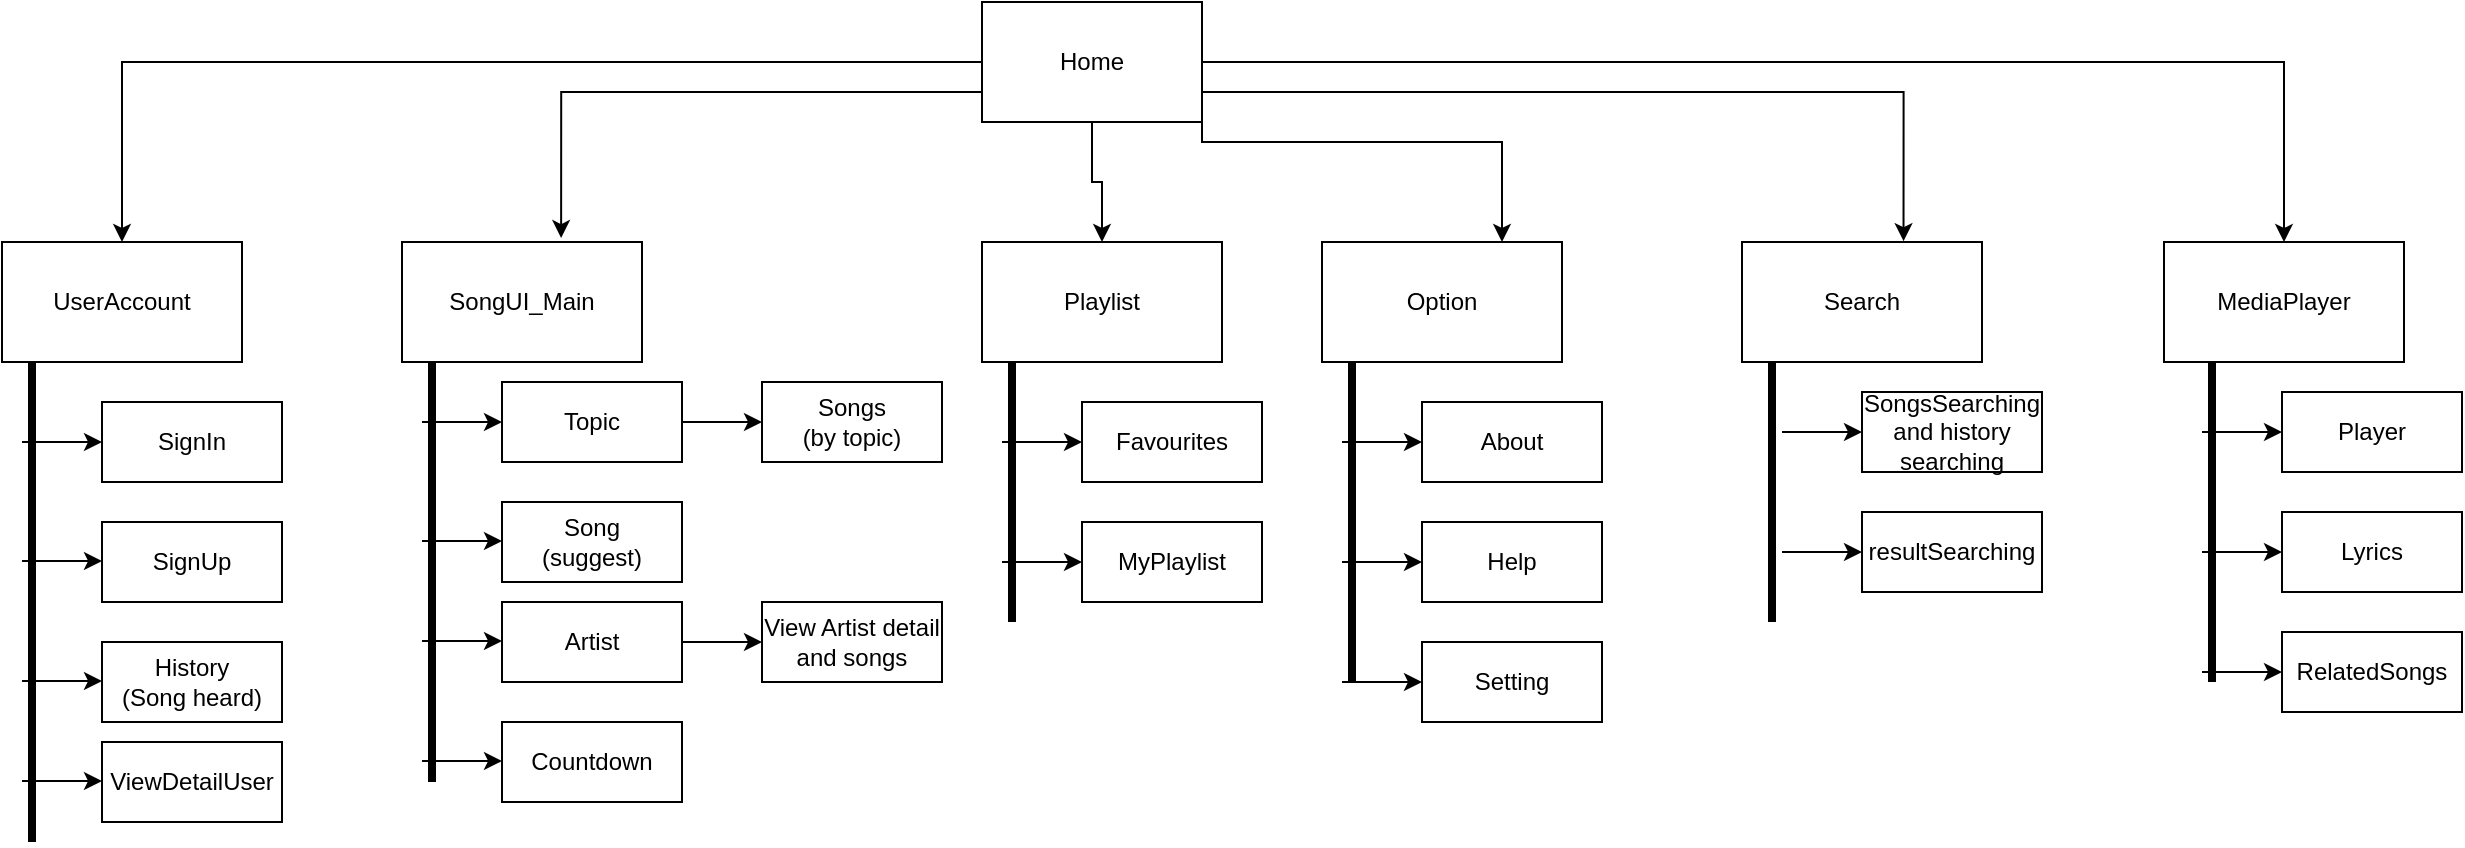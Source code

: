 <mxfile version="22.1.0" type="github">
  <diagram name="Trang-1" id="TB-TSbUflxnINI4-gjFs">
    <mxGraphModel dx="1246" dy="567" grid="1" gridSize="10" guides="1" tooltips="1" connect="1" arrows="1" fold="1" page="1" pageScale="1" pageWidth="827" pageHeight="1169" math="0" shadow="0">
      <root>
        <mxCell id="0" />
        <mxCell id="1" parent="0" />
        <mxCell id="_nihxM8QspvZwdhKKyKP-82" style="edgeStyle=orthogonalEdgeStyle;rounded=0;orthogonalLoop=1;jettySize=auto;html=1;exitX=1;exitY=0.5;exitDx=0;exitDy=0;entryX=0.5;entryY=0;entryDx=0;entryDy=0;" edge="1" parent="1" source="_nihxM8QspvZwdhKKyKP-1" target="_nihxM8QspvZwdhKKyKP-55">
          <mxGeometry relative="1" as="geometry" />
        </mxCell>
        <mxCell id="_nihxM8QspvZwdhKKyKP-84" style="edgeStyle=orthogonalEdgeStyle;rounded=0;orthogonalLoop=1;jettySize=auto;html=1;exitX=1;exitY=1;exitDx=0;exitDy=0;entryX=0.75;entryY=0;entryDx=0;entryDy=0;" edge="1" parent="1" source="_nihxM8QspvZwdhKKyKP-1" target="_nihxM8QspvZwdhKKyKP-5">
          <mxGeometry relative="1" as="geometry">
            <Array as="points">
              <mxPoint x="640" y="70" />
              <mxPoint x="790" y="70" />
            </Array>
          </mxGeometry>
        </mxCell>
        <mxCell id="_nihxM8QspvZwdhKKyKP-85" style="edgeStyle=orthogonalEdgeStyle;rounded=0;orthogonalLoop=1;jettySize=auto;html=1;exitX=0.5;exitY=1;exitDx=0;exitDy=0;entryX=0.5;entryY=0;entryDx=0;entryDy=0;" edge="1" parent="1" source="_nihxM8QspvZwdhKKyKP-1" target="_nihxM8QspvZwdhKKyKP-4">
          <mxGeometry relative="1" as="geometry" />
        </mxCell>
        <mxCell id="_nihxM8QspvZwdhKKyKP-90" style="edgeStyle=orthogonalEdgeStyle;rounded=0;orthogonalLoop=1;jettySize=auto;html=1;exitX=0;exitY=0.5;exitDx=0;exitDy=0;entryX=0.5;entryY=0;entryDx=0;entryDy=0;" edge="1" parent="1" source="_nihxM8QspvZwdhKKyKP-1" target="_nihxM8QspvZwdhKKyKP-2">
          <mxGeometry relative="1" as="geometry" />
        </mxCell>
        <mxCell id="_nihxM8QspvZwdhKKyKP-1" value="Home&lt;br&gt;" style="rounded=0;whiteSpace=wrap;html=1;" vertex="1" parent="1">
          <mxGeometry x="530" width="110" height="60" as="geometry" />
        </mxCell>
        <mxCell id="_nihxM8QspvZwdhKKyKP-2" value="UserAccount&lt;br&gt;" style="rounded=0;whiteSpace=wrap;html=1;" vertex="1" parent="1">
          <mxGeometry x="40" y="120" width="120" height="60" as="geometry" />
        </mxCell>
        <mxCell id="_nihxM8QspvZwdhKKyKP-3" value="SongUI_Main" style="rounded=0;whiteSpace=wrap;html=1;" vertex="1" parent="1">
          <mxGeometry x="240" y="120" width="120" height="60" as="geometry" />
        </mxCell>
        <mxCell id="_nihxM8QspvZwdhKKyKP-4" value="Playlist" style="rounded=0;whiteSpace=wrap;html=1;" vertex="1" parent="1">
          <mxGeometry x="530" y="120" width="120" height="60" as="geometry" />
        </mxCell>
        <mxCell id="_nihxM8QspvZwdhKKyKP-5" value="Option" style="rounded=0;whiteSpace=wrap;html=1;" vertex="1" parent="1">
          <mxGeometry x="700" y="120" width="120" height="60" as="geometry" />
        </mxCell>
        <mxCell id="_nihxM8QspvZwdhKKyKP-6" value="" style="line;strokeWidth=4;direction=south;html=1;perimeter=backbonePerimeter;points=[];outlineConnect=0;" vertex="1" parent="1">
          <mxGeometry x="50" y="180" width="10" height="240" as="geometry" />
        </mxCell>
        <mxCell id="_nihxM8QspvZwdhKKyKP-7" value="" style="endArrow=classic;html=1;rounded=0;" edge="1" parent="1">
          <mxGeometry width="50" height="50" relative="1" as="geometry">
            <mxPoint x="50" y="220" as="sourcePoint" />
            <mxPoint x="90" y="220" as="targetPoint" />
          </mxGeometry>
        </mxCell>
        <mxCell id="_nihxM8QspvZwdhKKyKP-8" value="SignIn&lt;br&gt;" style="rounded=0;whiteSpace=wrap;html=1;" vertex="1" parent="1">
          <mxGeometry x="90" y="200" width="90" height="40" as="geometry" />
        </mxCell>
        <mxCell id="_nihxM8QspvZwdhKKyKP-9" value="" style="endArrow=classic;html=1;rounded=0;" edge="1" parent="1">
          <mxGeometry width="50" height="50" relative="1" as="geometry">
            <mxPoint x="50" y="279.5" as="sourcePoint" />
            <mxPoint x="90" y="279.5" as="targetPoint" />
            <Array as="points">
              <mxPoint x="70" y="279.5" />
            </Array>
          </mxGeometry>
        </mxCell>
        <mxCell id="_nihxM8QspvZwdhKKyKP-10" value="SignUp&lt;br&gt;" style="rounded=0;whiteSpace=wrap;html=1;" vertex="1" parent="1">
          <mxGeometry x="90" y="260" width="90" height="40" as="geometry" />
        </mxCell>
        <mxCell id="_nihxM8QspvZwdhKKyKP-12" value="" style="endArrow=classic;html=1;rounded=0;" edge="1" parent="1">
          <mxGeometry width="50" height="50" relative="1" as="geometry">
            <mxPoint x="50" y="339.5" as="sourcePoint" />
            <mxPoint x="90" y="339.5" as="targetPoint" />
            <Array as="points">
              <mxPoint x="70" y="339.5" />
            </Array>
          </mxGeometry>
        </mxCell>
        <mxCell id="_nihxM8QspvZwdhKKyKP-13" value="History&lt;br&gt;(Song heard)" style="rounded=0;whiteSpace=wrap;html=1;" vertex="1" parent="1">
          <mxGeometry x="90" y="320" width="90" height="40" as="geometry" />
        </mxCell>
        <mxCell id="_nihxM8QspvZwdhKKyKP-14" value="" style="endArrow=classic;html=1;rounded=0;" edge="1" parent="1">
          <mxGeometry width="50" height="50" relative="1" as="geometry">
            <mxPoint x="50" y="389.5" as="sourcePoint" />
            <mxPoint x="90" y="389.5" as="targetPoint" />
            <Array as="points">
              <mxPoint x="70" y="389.5" />
            </Array>
          </mxGeometry>
        </mxCell>
        <mxCell id="_nihxM8QspvZwdhKKyKP-15" value="ViewDetailUser" style="rounded=0;whiteSpace=wrap;html=1;" vertex="1" parent="1">
          <mxGeometry x="90" y="370" width="90" height="40" as="geometry" />
        </mxCell>
        <mxCell id="_nihxM8QspvZwdhKKyKP-16" value="" style="line;strokeWidth=4;direction=south;html=1;perimeter=backbonePerimeter;points=[];outlineConnect=0;" vertex="1" parent="1">
          <mxGeometry x="250" y="180" width="10" height="210" as="geometry" />
        </mxCell>
        <mxCell id="_nihxM8QspvZwdhKKyKP-17" value="" style="endArrow=classic;html=1;rounded=0;" edge="1" parent="1">
          <mxGeometry width="50" height="50" relative="1" as="geometry">
            <mxPoint x="250" y="210" as="sourcePoint" />
            <mxPoint x="290" y="210" as="targetPoint" />
          </mxGeometry>
        </mxCell>
        <mxCell id="_nihxM8QspvZwdhKKyKP-18" value="Topic" style="rounded=0;whiteSpace=wrap;html=1;" vertex="1" parent="1">
          <mxGeometry x="290" y="190" width="90" height="40" as="geometry" />
        </mxCell>
        <mxCell id="_nihxM8QspvZwdhKKyKP-19" value="" style="endArrow=classic;html=1;rounded=0;" edge="1" parent="1">
          <mxGeometry width="50" height="50" relative="1" as="geometry">
            <mxPoint x="250" y="269.5" as="sourcePoint" />
            <mxPoint x="290" y="269.5" as="targetPoint" />
            <Array as="points">
              <mxPoint x="270" y="269.5" />
            </Array>
          </mxGeometry>
        </mxCell>
        <mxCell id="_nihxM8QspvZwdhKKyKP-20" value="Song&lt;br&gt;(suggest)" style="rounded=0;whiteSpace=wrap;html=1;" vertex="1" parent="1">
          <mxGeometry x="290" y="250" width="90" height="40" as="geometry" />
        </mxCell>
        <mxCell id="_nihxM8QspvZwdhKKyKP-21" value="" style="endArrow=classic;html=1;rounded=0;" edge="1" parent="1">
          <mxGeometry width="50" height="50" relative="1" as="geometry">
            <mxPoint x="250" y="319.5" as="sourcePoint" />
            <mxPoint x="290" y="319.5" as="targetPoint" />
            <Array as="points">
              <mxPoint x="270" y="319.5" />
            </Array>
          </mxGeometry>
        </mxCell>
        <mxCell id="_nihxM8QspvZwdhKKyKP-22" value="Artist" style="rounded=0;whiteSpace=wrap;html=1;" vertex="1" parent="1">
          <mxGeometry x="290" y="300" width="90" height="40" as="geometry" />
        </mxCell>
        <mxCell id="_nihxM8QspvZwdhKKyKP-23" value="" style="endArrow=classic;html=1;rounded=0;" edge="1" parent="1">
          <mxGeometry width="50" height="50" relative="1" as="geometry">
            <mxPoint x="250" y="379.5" as="sourcePoint" />
            <mxPoint x="290" y="379.5" as="targetPoint" />
            <Array as="points">
              <mxPoint x="270" y="379.5" />
            </Array>
          </mxGeometry>
        </mxCell>
        <mxCell id="_nihxM8QspvZwdhKKyKP-24" value="Countdown" style="rounded=0;whiteSpace=wrap;html=1;" vertex="1" parent="1">
          <mxGeometry x="290" y="360" width="90" height="40" as="geometry" />
        </mxCell>
        <mxCell id="_nihxM8QspvZwdhKKyKP-25" value="" style="line;strokeWidth=4;direction=south;html=1;perimeter=backbonePerimeter;points=[];outlineConnect=0;" vertex="1" parent="1">
          <mxGeometry x="540" y="180" width="10" height="130" as="geometry" />
        </mxCell>
        <mxCell id="_nihxM8QspvZwdhKKyKP-26" value="" style="endArrow=classic;html=1;rounded=0;" edge="1" parent="1">
          <mxGeometry width="50" height="50" relative="1" as="geometry">
            <mxPoint x="540" y="220" as="sourcePoint" />
            <mxPoint x="580" y="220" as="targetPoint" />
          </mxGeometry>
        </mxCell>
        <mxCell id="_nihxM8QspvZwdhKKyKP-27" value="Favourites" style="rounded=0;whiteSpace=wrap;html=1;" vertex="1" parent="1">
          <mxGeometry x="580" y="200" width="90" height="40" as="geometry" />
        </mxCell>
        <mxCell id="_nihxM8QspvZwdhKKyKP-28" value="" style="endArrow=classic;html=1;rounded=0;" edge="1" parent="1">
          <mxGeometry width="50" height="50" relative="1" as="geometry">
            <mxPoint x="540" y="280" as="sourcePoint" />
            <mxPoint x="580" y="280" as="targetPoint" />
          </mxGeometry>
        </mxCell>
        <mxCell id="_nihxM8QspvZwdhKKyKP-29" value="MyPlaylist" style="rounded=0;whiteSpace=wrap;html=1;" vertex="1" parent="1">
          <mxGeometry x="580" y="260" width="90" height="40" as="geometry" />
        </mxCell>
        <mxCell id="_nihxM8QspvZwdhKKyKP-30" value="" style="line;strokeWidth=4;direction=south;html=1;perimeter=backbonePerimeter;points=[];outlineConnect=0;" vertex="1" parent="1">
          <mxGeometry x="710" y="180" width="10" height="160" as="geometry" />
        </mxCell>
        <mxCell id="_nihxM8QspvZwdhKKyKP-31" value="" style="endArrow=classic;html=1;rounded=0;" edge="1" parent="1">
          <mxGeometry width="50" height="50" relative="1" as="geometry">
            <mxPoint x="710" y="220" as="sourcePoint" />
            <mxPoint x="750" y="220" as="targetPoint" />
          </mxGeometry>
        </mxCell>
        <mxCell id="_nihxM8QspvZwdhKKyKP-32" value="About" style="rounded=0;whiteSpace=wrap;html=1;" vertex="1" parent="1">
          <mxGeometry x="750" y="200" width="90" height="40" as="geometry" />
        </mxCell>
        <mxCell id="_nihxM8QspvZwdhKKyKP-33" value="" style="endArrow=classic;html=1;rounded=0;" edge="1" parent="1">
          <mxGeometry width="50" height="50" relative="1" as="geometry">
            <mxPoint x="710" y="280" as="sourcePoint" />
            <mxPoint x="750" y="280" as="targetPoint" />
          </mxGeometry>
        </mxCell>
        <mxCell id="_nihxM8QspvZwdhKKyKP-34" value="Help" style="rounded=0;whiteSpace=wrap;html=1;" vertex="1" parent="1">
          <mxGeometry x="750" y="260" width="90" height="40" as="geometry" />
        </mxCell>
        <mxCell id="_nihxM8QspvZwdhKKyKP-35" value="" style="endArrow=classic;html=1;rounded=0;" edge="1" parent="1">
          <mxGeometry width="50" height="50" relative="1" as="geometry">
            <mxPoint x="710" y="340" as="sourcePoint" />
            <mxPoint x="750" y="340" as="targetPoint" />
          </mxGeometry>
        </mxCell>
        <mxCell id="_nihxM8QspvZwdhKKyKP-36" value="Setting" style="rounded=0;whiteSpace=wrap;html=1;" vertex="1" parent="1">
          <mxGeometry x="750" y="320" width="90" height="40" as="geometry" />
        </mxCell>
        <mxCell id="_nihxM8QspvZwdhKKyKP-37" value="" style="endArrow=classic;html=1;rounded=0;" edge="1" parent="1">
          <mxGeometry width="50" height="50" relative="1" as="geometry">
            <mxPoint x="380" y="320" as="sourcePoint" />
            <mxPoint x="420" y="320" as="targetPoint" />
          </mxGeometry>
        </mxCell>
        <mxCell id="_nihxM8QspvZwdhKKyKP-38" value="View Artist detail and songs&lt;br&gt;" style="rounded=0;whiteSpace=wrap;html=1;" vertex="1" parent="1">
          <mxGeometry x="420" y="300" width="90" height="40" as="geometry" />
        </mxCell>
        <mxCell id="_nihxM8QspvZwdhKKyKP-39" value="" style="endArrow=classic;html=1;rounded=0;" edge="1" parent="1">
          <mxGeometry width="50" height="50" relative="1" as="geometry">
            <mxPoint x="380" y="210" as="sourcePoint" />
            <mxPoint x="420" y="210" as="targetPoint" />
          </mxGeometry>
        </mxCell>
        <mxCell id="_nihxM8QspvZwdhKKyKP-40" value="Songs&lt;br&gt;(by topic)" style="rounded=0;whiteSpace=wrap;html=1;" vertex="1" parent="1">
          <mxGeometry x="420" y="190" width="90" height="40" as="geometry" />
        </mxCell>
        <mxCell id="_nihxM8QspvZwdhKKyKP-41" value="Search&lt;br&gt;" style="rounded=0;whiteSpace=wrap;html=1;" vertex="1" parent="1">
          <mxGeometry x="910" y="120" width="120" height="60" as="geometry" />
        </mxCell>
        <mxCell id="_nihxM8QspvZwdhKKyKP-50" value="" style="endArrow=classic;html=1;rounded=0;" edge="1" parent="1">
          <mxGeometry width="50" height="50" relative="1" as="geometry">
            <mxPoint x="930" y="215" as="sourcePoint" />
            <mxPoint x="970" y="215" as="targetPoint" />
          </mxGeometry>
        </mxCell>
        <mxCell id="_nihxM8QspvZwdhKKyKP-51" value="SongsSearching&lt;br&gt;and history searching" style="rounded=0;whiteSpace=wrap;html=1;" vertex="1" parent="1">
          <mxGeometry x="970" y="195" width="90" height="40" as="geometry" />
        </mxCell>
        <mxCell id="_nihxM8QspvZwdhKKyKP-52" value="" style="endArrow=classic;html=1;rounded=0;" edge="1" parent="1">
          <mxGeometry width="50" height="50" relative="1" as="geometry">
            <mxPoint x="930" y="275" as="sourcePoint" />
            <mxPoint x="970" y="275" as="targetPoint" />
          </mxGeometry>
        </mxCell>
        <mxCell id="_nihxM8QspvZwdhKKyKP-53" value="resultSearching" style="rounded=0;whiteSpace=wrap;html=1;" vertex="1" parent="1">
          <mxGeometry x="970" y="255" width="90" height="40" as="geometry" />
        </mxCell>
        <mxCell id="_nihxM8QspvZwdhKKyKP-54" value="" style="line;strokeWidth=4;direction=south;html=1;perimeter=backbonePerimeter;points=[];outlineConnect=0;" vertex="1" parent="1">
          <mxGeometry x="920" y="180" width="10" height="130" as="geometry" />
        </mxCell>
        <mxCell id="_nihxM8QspvZwdhKKyKP-55" value="MediaPlayer" style="rounded=0;whiteSpace=wrap;html=1;" vertex="1" parent="1">
          <mxGeometry x="1121" y="120" width="120" height="60" as="geometry" />
        </mxCell>
        <mxCell id="_nihxM8QspvZwdhKKyKP-56" value="" style="endArrow=classic;html=1;rounded=0;" edge="1" parent="1">
          <mxGeometry width="50" height="50" relative="1" as="geometry">
            <mxPoint x="1140" y="215" as="sourcePoint" />
            <mxPoint x="1180" y="215" as="targetPoint" />
          </mxGeometry>
        </mxCell>
        <mxCell id="_nihxM8QspvZwdhKKyKP-57" value="Player" style="rounded=0;whiteSpace=wrap;html=1;" vertex="1" parent="1">
          <mxGeometry x="1180" y="195" width="90" height="40" as="geometry" />
        </mxCell>
        <mxCell id="_nihxM8QspvZwdhKKyKP-58" value="" style="endArrow=classic;html=1;rounded=0;" edge="1" parent="1">
          <mxGeometry width="50" height="50" relative="1" as="geometry">
            <mxPoint x="1140" y="275" as="sourcePoint" />
            <mxPoint x="1180" y="275" as="targetPoint" />
          </mxGeometry>
        </mxCell>
        <mxCell id="_nihxM8QspvZwdhKKyKP-59" value="Lyrics" style="rounded=0;whiteSpace=wrap;html=1;" vertex="1" parent="1">
          <mxGeometry x="1180" y="255" width="90" height="40" as="geometry" />
        </mxCell>
        <mxCell id="_nihxM8QspvZwdhKKyKP-60" value="" style="endArrow=classic;html=1;rounded=0;" edge="1" parent="1">
          <mxGeometry width="50" height="50" relative="1" as="geometry">
            <mxPoint x="1140" y="335" as="sourcePoint" />
            <mxPoint x="1180" y="335" as="targetPoint" />
          </mxGeometry>
        </mxCell>
        <mxCell id="_nihxM8QspvZwdhKKyKP-61" value="RelatedSongs" style="rounded=0;whiteSpace=wrap;html=1;" vertex="1" parent="1">
          <mxGeometry x="1180" y="315" width="90" height="40" as="geometry" />
        </mxCell>
        <mxCell id="_nihxM8QspvZwdhKKyKP-62" value="" style="line;strokeWidth=4;direction=south;html=1;perimeter=backbonePerimeter;points=[];outlineConnect=0;" vertex="1" parent="1">
          <mxGeometry x="1140" y="180" width="10" height="160" as="geometry" />
        </mxCell>
        <mxCell id="_nihxM8QspvZwdhKKyKP-83" style="edgeStyle=orthogonalEdgeStyle;rounded=0;orthogonalLoop=1;jettySize=auto;html=1;exitX=1;exitY=0.75;exitDx=0;exitDy=0;entryX=0.673;entryY=-0.007;entryDx=0;entryDy=0;entryPerimeter=0;" edge="1" parent="1" source="_nihxM8QspvZwdhKKyKP-1" target="_nihxM8QspvZwdhKKyKP-41">
          <mxGeometry relative="1" as="geometry" />
        </mxCell>
        <mxCell id="_nihxM8QspvZwdhKKyKP-86" style="edgeStyle=orthogonalEdgeStyle;rounded=0;orthogonalLoop=1;jettySize=auto;html=1;exitX=0;exitY=0.75;exitDx=0;exitDy=0;entryX=0.663;entryY=-0.033;entryDx=0;entryDy=0;entryPerimeter=0;" edge="1" parent="1" source="_nihxM8QspvZwdhKKyKP-1" target="_nihxM8QspvZwdhKKyKP-3">
          <mxGeometry relative="1" as="geometry" />
        </mxCell>
      </root>
    </mxGraphModel>
  </diagram>
</mxfile>
